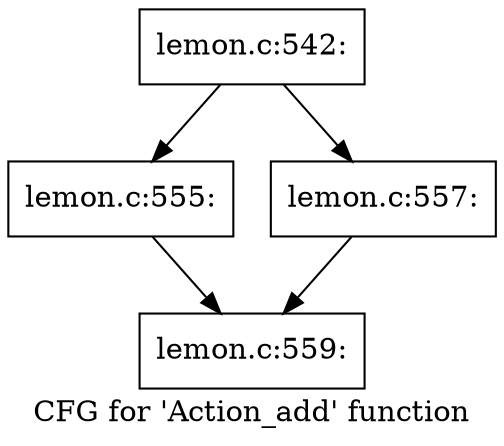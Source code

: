 digraph "CFG for 'Action_add' function" {
	label="CFG for 'Action_add' function";

	Node0x5625650ab9f0 [shape=record,label="{lemon.c:542:}"];
	Node0x5625650ab9f0 -> Node0x562565283fb0;
	Node0x5625650ab9f0 -> Node0x562565284050;
	Node0x562565283fb0 [shape=record,label="{lemon.c:555:}"];
	Node0x562565283fb0 -> Node0x562565284000;
	Node0x562565284050 [shape=record,label="{lemon.c:557:}"];
	Node0x562565284050 -> Node0x562565284000;
	Node0x562565284000 [shape=record,label="{lemon.c:559:}"];
}

